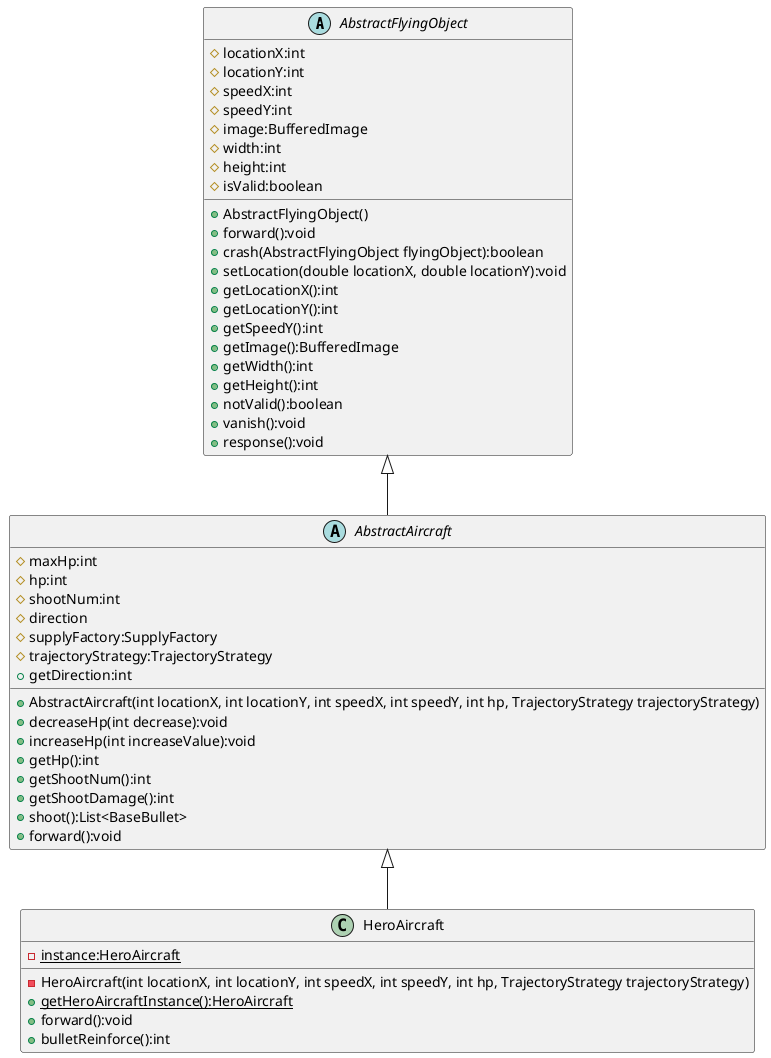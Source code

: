 @startuml
'https://plantuml.com/class-diagram

abstract class AbstractFlyingObject
{
    # locationX:int
    # locationY:int
    # speedX:int
    # speedY:int
    # image:BufferedImage
    # width:int
    # height:int
    # isValid:boolean

    + AbstractFlyingObject()
    + forward():void
    + crash(AbstractFlyingObject flyingObject):boolean
    + setLocation(double locationX, double locationY):void
    + getLocationX():int
    + getLocationY():int
    + getSpeedY():int
    + getImage():BufferedImage
    + getWidth():int
    + getHeight():int
    + notValid():boolean
    + vanish():void
    + response():void

}

abstract class AbstractAircraft
{
	# maxHp:int
    # hp:int
    # shootNum:int
    # direction
    # supplyFactory:SupplyFactory
    # trajectoryStrategy:TrajectoryStrategy
    + AbstractAircraft(int locationX, int locationY, int speedX, int speedY, int hp, TrajectoryStrategy trajectoryStrategy)
    + decreaseHp(int decrease):void
    + increaseHp(int increaseValue):void
    + getHp():int
    + getShootNum():int
    + getDirection:int
    + getShootDamage():int
    + shoot():List<BaseBullet>
    + forward():void
 }
class HeroAircraft {
    - {static}instance:HeroAircraft
    - HeroAircraft(int locationX, int locationY, int speedX, int speedY, int hp, TrajectoryStrategy trajectoryStrategy)
    + {static}getHeroAircraftInstance():HeroAircraft
    + forward():void
    + bulletReinforce():int
}

AbstractAircraft <|-- HeroAircraft
AbstractFlyingObject <|-- AbstractAircraft



@enduml